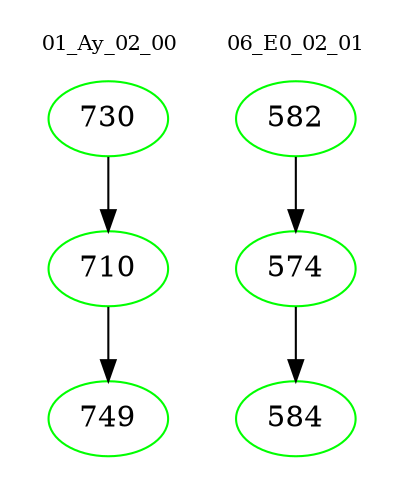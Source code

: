 digraph{
subgraph cluster_0 {
color = white
label = "01_Ay_02_00";
fontsize=10;
T0_730 [label="730", color="green"]
T0_730 -> T0_710 [color="black"]
T0_710 [label="710", color="green"]
T0_710 -> T0_749 [color="black"]
T0_749 [label="749", color="green"]
}
subgraph cluster_1 {
color = white
label = "06_E0_02_01";
fontsize=10;
T1_582 [label="582", color="green"]
T1_582 -> T1_574 [color="black"]
T1_574 [label="574", color="green"]
T1_574 -> T1_584 [color="black"]
T1_584 [label="584", color="green"]
}
}
